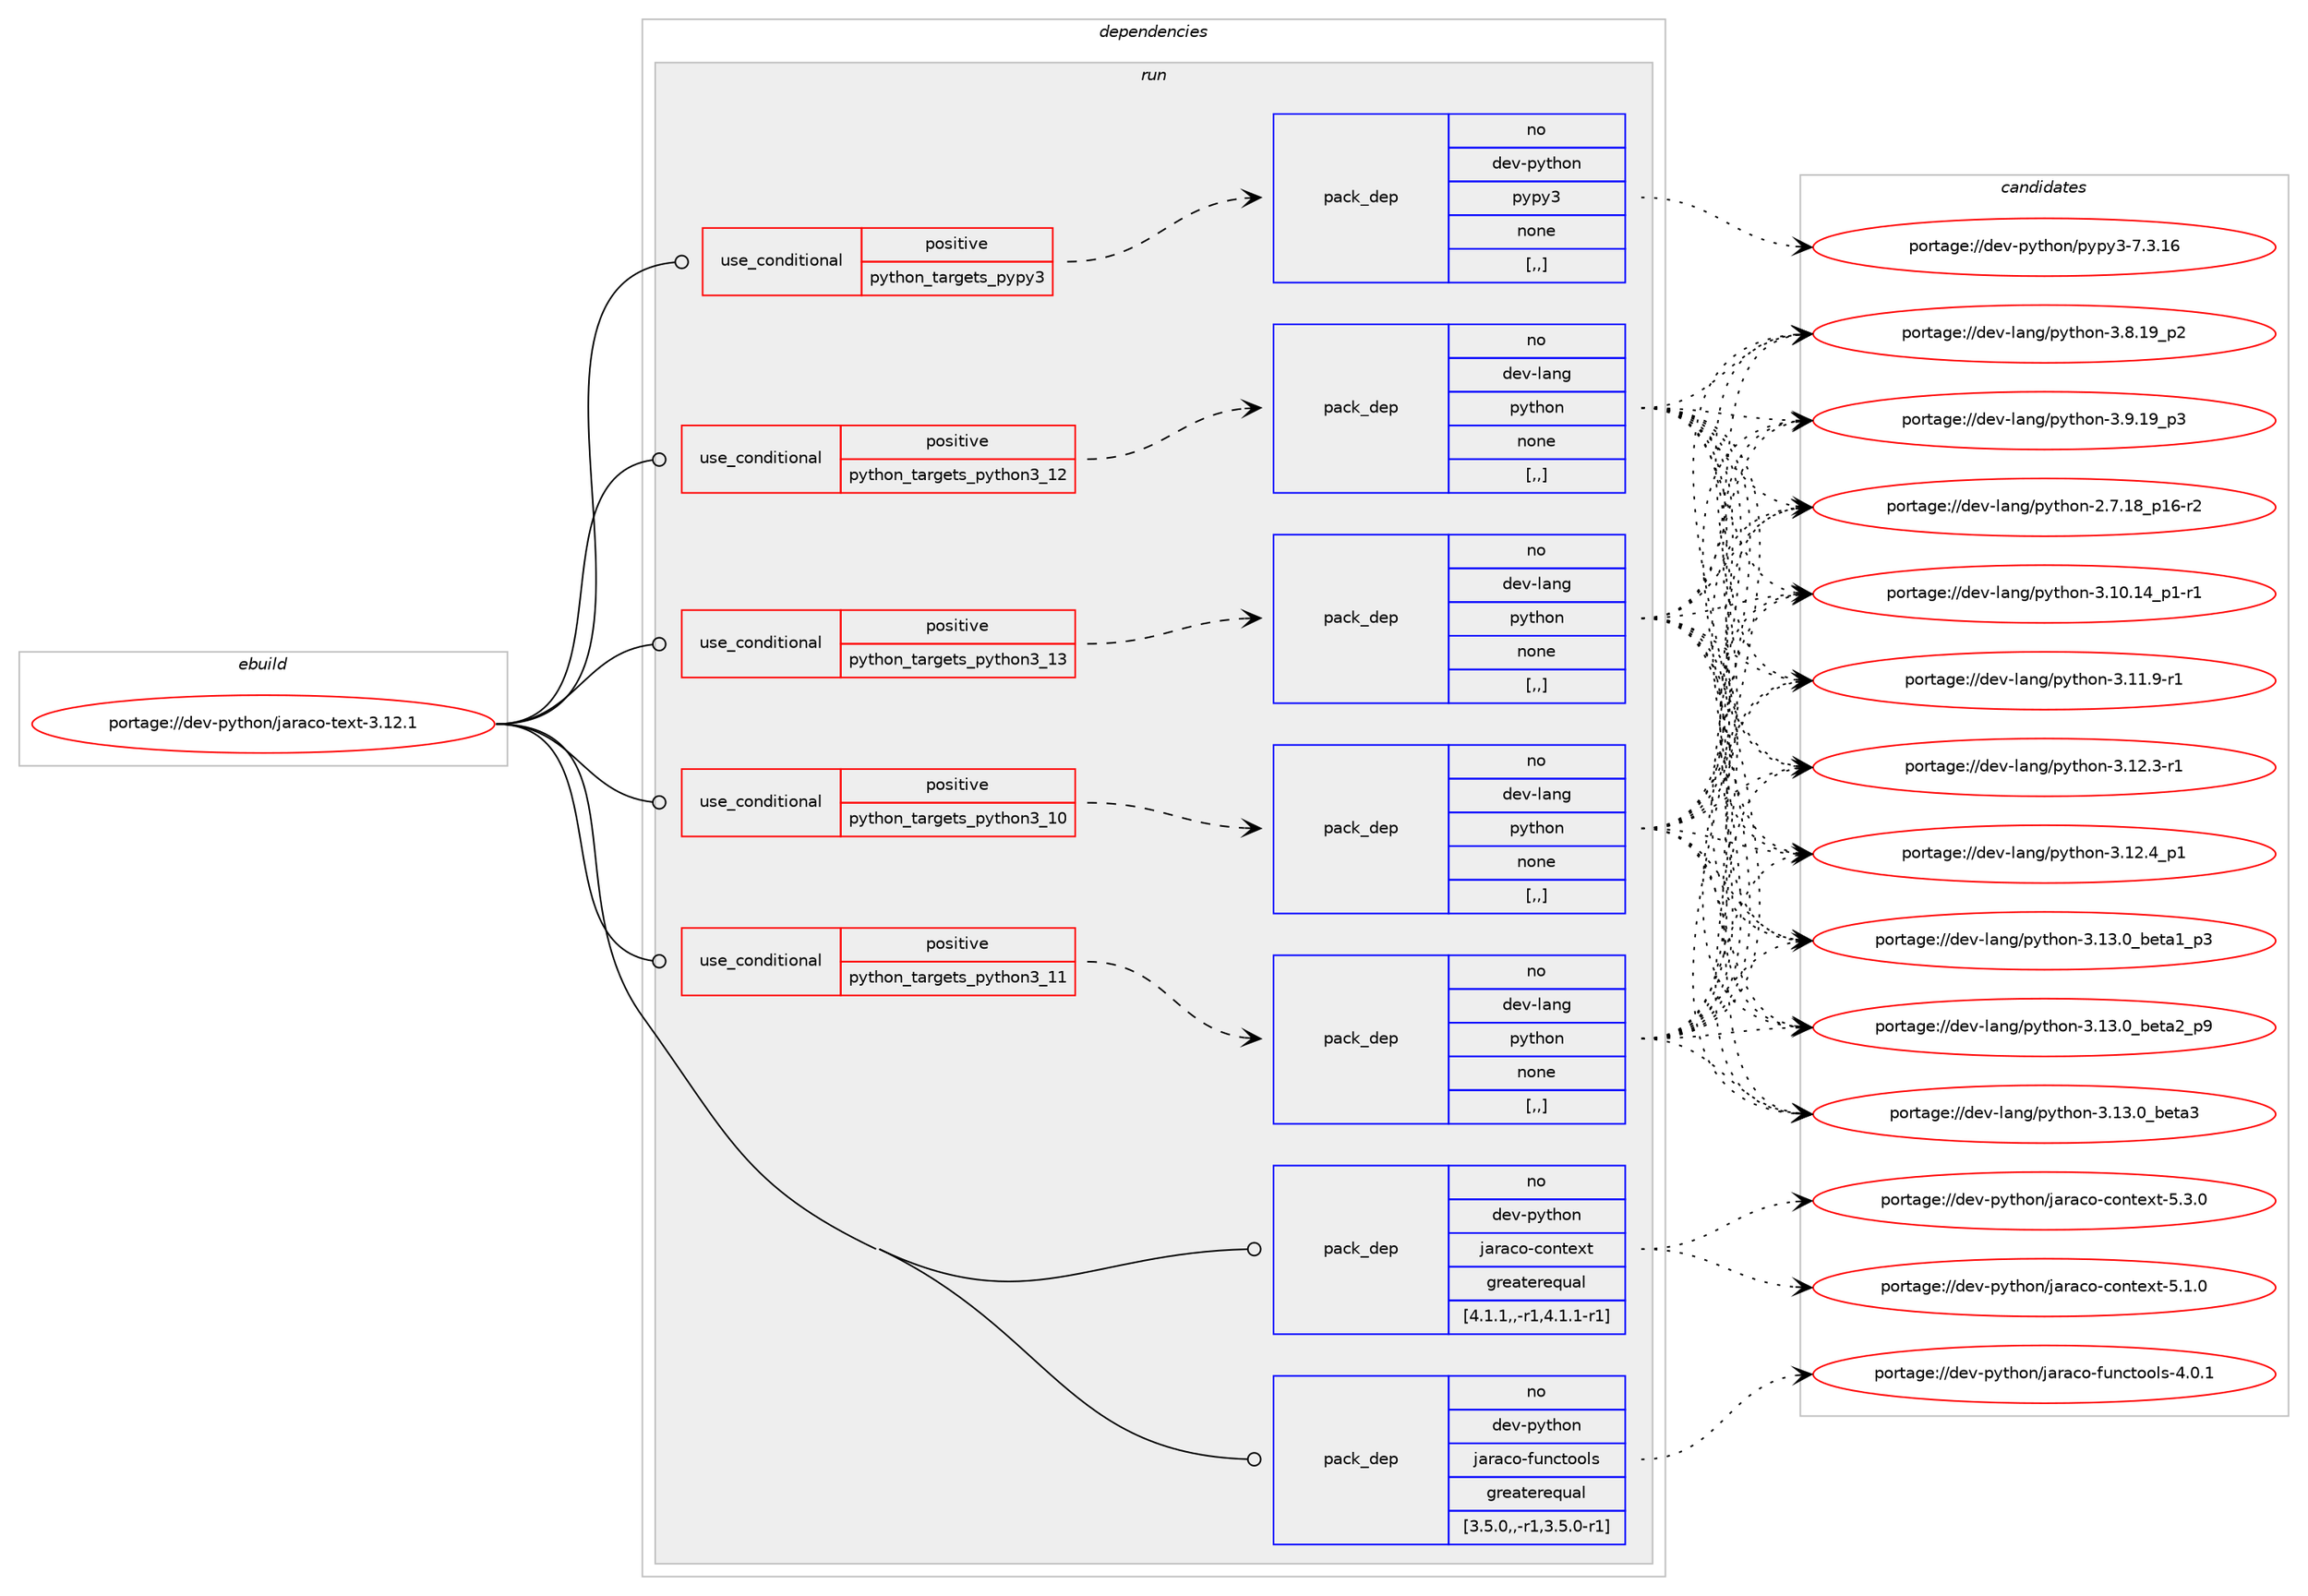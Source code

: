 digraph prolog {

# *************
# Graph options
# *************

newrank=true;
concentrate=true;
compound=true;
graph [rankdir=LR,fontname=Helvetica,fontsize=10,ranksep=1.5];#, ranksep=2.5, nodesep=0.2];
edge  [arrowhead=vee];
node  [fontname=Helvetica,fontsize=10];

# **********
# The ebuild
# **********

subgraph cluster_leftcol {
color=gray;
rank=same;
label=<<i>ebuild</i>>;
id [label="portage://dev-python/jaraco-text-3.12.1", color=red, width=4, href="../dev-python/jaraco-text-3.12.1.svg"];
}

# ****************
# The dependencies
# ****************

subgraph cluster_midcol {
color=gray;
label=<<i>dependencies</i>>;
subgraph cluster_compile {
fillcolor="#eeeeee";
style=filled;
label=<<i>compile</i>>;
}
subgraph cluster_compileandrun {
fillcolor="#eeeeee";
style=filled;
label=<<i>compile and run</i>>;
}
subgraph cluster_run {
fillcolor="#eeeeee";
style=filled;
label=<<i>run</i>>;
subgraph cond32915 {
dependency145500 [label=<<TABLE BORDER="0" CELLBORDER="1" CELLSPACING="0" CELLPADDING="4"><TR><TD ROWSPAN="3" CELLPADDING="10">use_conditional</TD></TR><TR><TD>positive</TD></TR><TR><TD>python_targets_pypy3</TD></TR></TABLE>>, shape=none, color=red];
subgraph pack111370 {
dependency145501 [label=<<TABLE BORDER="0" CELLBORDER="1" CELLSPACING="0" CELLPADDING="4" WIDTH="220"><TR><TD ROWSPAN="6" CELLPADDING="30">pack_dep</TD></TR><TR><TD WIDTH="110">no</TD></TR><TR><TD>dev-python</TD></TR><TR><TD>pypy3</TD></TR><TR><TD>none</TD></TR><TR><TD>[,,]</TD></TR></TABLE>>, shape=none, color=blue];
}
dependency145500:e -> dependency145501:w [weight=20,style="dashed",arrowhead="vee"];
}
id:e -> dependency145500:w [weight=20,style="solid",arrowhead="odot"];
subgraph cond32916 {
dependency145502 [label=<<TABLE BORDER="0" CELLBORDER="1" CELLSPACING="0" CELLPADDING="4"><TR><TD ROWSPAN="3" CELLPADDING="10">use_conditional</TD></TR><TR><TD>positive</TD></TR><TR><TD>python_targets_python3_10</TD></TR></TABLE>>, shape=none, color=red];
subgraph pack111371 {
dependency145503 [label=<<TABLE BORDER="0" CELLBORDER="1" CELLSPACING="0" CELLPADDING="4" WIDTH="220"><TR><TD ROWSPAN="6" CELLPADDING="30">pack_dep</TD></TR><TR><TD WIDTH="110">no</TD></TR><TR><TD>dev-lang</TD></TR><TR><TD>python</TD></TR><TR><TD>none</TD></TR><TR><TD>[,,]</TD></TR></TABLE>>, shape=none, color=blue];
}
dependency145502:e -> dependency145503:w [weight=20,style="dashed",arrowhead="vee"];
}
id:e -> dependency145502:w [weight=20,style="solid",arrowhead="odot"];
subgraph cond32917 {
dependency145504 [label=<<TABLE BORDER="0" CELLBORDER="1" CELLSPACING="0" CELLPADDING="4"><TR><TD ROWSPAN="3" CELLPADDING="10">use_conditional</TD></TR><TR><TD>positive</TD></TR><TR><TD>python_targets_python3_11</TD></TR></TABLE>>, shape=none, color=red];
subgraph pack111372 {
dependency145505 [label=<<TABLE BORDER="0" CELLBORDER="1" CELLSPACING="0" CELLPADDING="4" WIDTH="220"><TR><TD ROWSPAN="6" CELLPADDING="30">pack_dep</TD></TR><TR><TD WIDTH="110">no</TD></TR><TR><TD>dev-lang</TD></TR><TR><TD>python</TD></TR><TR><TD>none</TD></TR><TR><TD>[,,]</TD></TR></TABLE>>, shape=none, color=blue];
}
dependency145504:e -> dependency145505:w [weight=20,style="dashed",arrowhead="vee"];
}
id:e -> dependency145504:w [weight=20,style="solid",arrowhead="odot"];
subgraph cond32918 {
dependency145506 [label=<<TABLE BORDER="0" CELLBORDER="1" CELLSPACING="0" CELLPADDING="4"><TR><TD ROWSPAN="3" CELLPADDING="10">use_conditional</TD></TR><TR><TD>positive</TD></TR><TR><TD>python_targets_python3_12</TD></TR></TABLE>>, shape=none, color=red];
subgraph pack111373 {
dependency145507 [label=<<TABLE BORDER="0" CELLBORDER="1" CELLSPACING="0" CELLPADDING="4" WIDTH="220"><TR><TD ROWSPAN="6" CELLPADDING="30">pack_dep</TD></TR><TR><TD WIDTH="110">no</TD></TR><TR><TD>dev-lang</TD></TR><TR><TD>python</TD></TR><TR><TD>none</TD></TR><TR><TD>[,,]</TD></TR></TABLE>>, shape=none, color=blue];
}
dependency145506:e -> dependency145507:w [weight=20,style="dashed",arrowhead="vee"];
}
id:e -> dependency145506:w [weight=20,style="solid",arrowhead="odot"];
subgraph cond32919 {
dependency145508 [label=<<TABLE BORDER="0" CELLBORDER="1" CELLSPACING="0" CELLPADDING="4"><TR><TD ROWSPAN="3" CELLPADDING="10">use_conditional</TD></TR><TR><TD>positive</TD></TR><TR><TD>python_targets_python3_13</TD></TR></TABLE>>, shape=none, color=red];
subgraph pack111374 {
dependency145509 [label=<<TABLE BORDER="0" CELLBORDER="1" CELLSPACING="0" CELLPADDING="4" WIDTH="220"><TR><TD ROWSPAN="6" CELLPADDING="30">pack_dep</TD></TR><TR><TD WIDTH="110">no</TD></TR><TR><TD>dev-lang</TD></TR><TR><TD>python</TD></TR><TR><TD>none</TD></TR><TR><TD>[,,]</TD></TR></TABLE>>, shape=none, color=blue];
}
dependency145508:e -> dependency145509:w [weight=20,style="dashed",arrowhead="vee"];
}
id:e -> dependency145508:w [weight=20,style="solid",arrowhead="odot"];
subgraph pack111375 {
dependency145510 [label=<<TABLE BORDER="0" CELLBORDER="1" CELLSPACING="0" CELLPADDING="4" WIDTH="220"><TR><TD ROWSPAN="6" CELLPADDING="30">pack_dep</TD></TR><TR><TD WIDTH="110">no</TD></TR><TR><TD>dev-python</TD></TR><TR><TD>jaraco-context</TD></TR><TR><TD>greaterequal</TD></TR><TR><TD>[4.1.1,,-r1,4.1.1-r1]</TD></TR></TABLE>>, shape=none, color=blue];
}
id:e -> dependency145510:w [weight=20,style="solid",arrowhead="odot"];
subgraph pack111376 {
dependency145511 [label=<<TABLE BORDER="0" CELLBORDER="1" CELLSPACING="0" CELLPADDING="4" WIDTH="220"><TR><TD ROWSPAN="6" CELLPADDING="30">pack_dep</TD></TR><TR><TD WIDTH="110">no</TD></TR><TR><TD>dev-python</TD></TR><TR><TD>jaraco-functools</TD></TR><TR><TD>greaterequal</TD></TR><TR><TD>[3.5.0,,-r1,3.5.0-r1]</TD></TR></TABLE>>, shape=none, color=blue];
}
id:e -> dependency145511:w [weight=20,style="solid",arrowhead="odot"];
}
}

# **************
# The candidates
# **************

subgraph cluster_choices {
rank=same;
color=gray;
label=<<i>candidates</i>>;

subgraph choice111370 {
color=black;
nodesep=1;
choice10010111845112121116104111110471121211121215145554651464954 [label="portage://dev-python/pypy3-7.3.16", color=red, width=4,href="../dev-python/pypy3-7.3.16.svg"];
dependency145501:e -> choice10010111845112121116104111110471121211121215145554651464954:w [style=dotted,weight="100"];
}
subgraph choice111371 {
color=black;
nodesep=1;
choice100101118451089711010347112121116104111110455046554649569511249544511450 [label="portage://dev-lang/python-2.7.18_p16-r2", color=red, width=4,href="../dev-lang/python-2.7.18_p16-r2.svg"];
choice100101118451089711010347112121116104111110455146494846495295112494511449 [label="portage://dev-lang/python-3.10.14_p1-r1", color=red, width=4,href="../dev-lang/python-3.10.14_p1-r1.svg"];
choice100101118451089711010347112121116104111110455146494946574511449 [label="portage://dev-lang/python-3.11.9-r1", color=red, width=4,href="../dev-lang/python-3.11.9-r1.svg"];
choice100101118451089711010347112121116104111110455146495046514511449 [label="portage://dev-lang/python-3.12.3-r1", color=red, width=4,href="../dev-lang/python-3.12.3-r1.svg"];
choice100101118451089711010347112121116104111110455146495046529511249 [label="portage://dev-lang/python-3.12.4_p1", color=red, width=4,href="../dev-lang/python-3.12.4_p1.svg"];
choice10010111845108971101034711212111610411111045514649514648959810111697499511251 [label="portage://dev-lang/python-3.13.0_beta1_p3", color=red, width=4,href="../dev-lang/python-3.13.0_beta1_p3.svg"];
choice10010111845108971101034711212111610411111045514649514648959810111697509511257 [label="portage://dev-lang/python-3.13.0_beta2_p9", color=red, width=4,href="../dev-lang/python-3.13.0_beta2_p9.svg"];
choice1001011184510897110103471121211161041111104551464951464895981011169751 [label="portage://dev-lang/python-3.13.0_beta3", color=red, width=4,href="../dev-lang/python-3.13.0_beta3.svg"];
choice100101118451089711010347112121116104111110455146564649579511250 [label="portage://dev-lang/python-3.8.19_p2", color=red, width=4,href="../dev-lang/python-3.8.19_p2.svg"];
choice100101118451089711010347112121116104111110455146574649579511251 [label="portage://dev-lang/python-3.9.19_p3", color=red, width=4,href="../dev-lang/python-3.9.19_p3.svg"];
dependency145503:e -> choice100101118451089711010347112121116104111110455046554649569511249544511450:w [style=dotted,weight="100"];
dependency145503:e -> choice100101118451089711010347112121116104111110455146494846495295112494511449:w [style=dotted,weight="100"];
dependency145503:e -> choice100101118451089711010347112121116104111110455146494946574511449:w [style=dotted,weight="100"];
dependency145503:e -> choice100101118451089711010347112121116104111110455146495046514511449:w [style=dotted,weight="100"];
dependency145503:e -> choice100101118451089711010347112121116104111110455146495046529511249:w [style=dotted,weight="100"];
dependency145503:e -> choice10010111845108971101034711212111610411111045514649514648959810111697499511251:w [style=dotted,weight="100"];
dependency145503:e -> choice10010111845108971101034711212111610411111045514649514648959810111697509511257:w [style=dotted,weight="100"];
dependency145503:e -> choice1001011184510897110103471121211161041111104551464951464895981011169751:w [style=dotted,weight="100"];
dependency145503:e -> choice100101118451089711010347112121116104111110455146564649579511250:w [style=dotted,weight="100"];
dependency145503:e -> choice100101118451089711010347112121116104111110455146574649579511251:w [style=dotted,weight="100"];
}
subgraph choice111372 {
color=black;
nodesep=1;
choice100101118451089711010347112121116104111110455046554649569511249544511450 [label="portage://dev-lang/python-2.7.18_p16-r2", color=red, width=4,href="../dev-lang/python-2.7.18_p16-r2.svg"];
choice100101118451089711010347112121116104111110455146494846495295112494511449 [label="portage://dev-lang/python-3.10.14_p1-r1", color=red, width=4,href="../dev-lang/python-3.10.14_p1-r1.svg"];
choice100101118451089711010347112121116104111110455146494946574511449 [label="portage://dev-lang/python-3.11.9-r1", color=red, width=4,href="../dev-lang/python-3.11.9-r1.svg"];
choice100101118451089711010347112121116104111110455146495046514511449 [label="portage://dev-lang/python-3.12.3-r1", color=red, width=4,href="../dev-lang/python-3.12.3-r1.svg"];
choice100101118451089711010347112121116104111110455146495046529511249 [label="portage://dev-lang/python-3.12.4_p1", color=red, width=4,href="../dev-lang/python-3.12.4_p1.svg"];
choice10010111845108971101034711212111610411111045514649514648959810111697499511251 [label="portage://dev-lang/python-3.13.0_beta1_p3", color=red, width=4,href="../dev-lang/python-3.13.0_beta1_p3.svg"];
choice10010111845108971101034711212111610411111045514649514648959810111697509511257 [label="portage://dev-lang/python-3.13.0_beta2_p9", color=red, width=4,href="../dev-lang/python-3.13.0_beta2_p9.svg"];
choice1001011184510897110103471121211161041111104551464951464895981011169751 [label="portage://dev-lang/python-3.13.0_beta3", color=red, width=4,href="../dev-lang/python-3.13.0_beta3.svg"];
choice100101118451089711010347112121116104111110455146564649579511250 [label="portage://dev-lang/python-3.8.19_p2", color=red, width=4,href="../dev-lang/python-3.8.19_p2.svg"];
choice100101118451089711010347112121116104111110455146574649579511251 [label="portage://dev-lang/python-3.9.19_p3", color=red, width=4,href="../dev-lang/python-3.9.19_p3.svg"];
dependency145505:e -> choice100101118451089711010347112121116104111110455046554649569511249544511450:w [style=dotted,weight="100"];
dependency145505:e -> choice100101118451089711010347112121116104111110455146494846495295112494511449:w [style=dotted,weight="100"];
dependency145505:e -> choice100101118451089711010347112121116104111110455146494946574511449:w [style=dotted,weight="100"];
dependency145505:e -> choice100101118451089711010347112121116104111110455146495046514511449:w [style=dotted,weight="100"];
dependency145505:e -> choice100101118451089711010347112121116104111110455146495046529511249:w [style=dotted,weight="100"];
dependency145505:e -> choice10010111845108971101034711212111610411111045514649514648959810111697499511251:w [style=dotted,weight="100"];
dependency145505:e -> choice10010111845108971101034711212111610411111045514649514648959810111697509511257:w [style=dotted,weight="100"];
dependency145505:e -> choice1001011184510897110103471121211161041111104551464951464895981011169751:w [style=dotted,weight="100"];
dependency145505:e -> choice100101118451089711010347112121116104111110455146564649579511250:w [style=dotted,weight="100"];
dependency145505:e -> choice100101118451089711010347112121116104111110455146574649579511251:w [style=dotted,weight="100"];
}
subgraph choice111373 {
color=black;
nodesep=1;
choice100101118451089711010347112121116104111110455046554649569511249544511450 [label="portage://dev-lang/python-2.7.18_p16-r2", color=red, width=4,href="../dev-lang/python-2.7.18_p16-r2.svg"];
choice100101118451089711010347112121116104111110455146494846495295112494511449 [label="portage://dev-lang/python-3.10.14_p1-r1", color=red, width=4,href="../dev-lang/python-3.10.14_p1-r1.svg"];
choice100101118451089711010347112121116104111110455146494946574511449 [label="portage://dev-lang/python-3.11.9-r1", color=red, width=4,href="../dev-lang/python-3.11.9-r1.svg"];
choice100101118451089711010347112121116104111110455146495046514511449 [label="portage://dev-lang/python-3.12.3-r1", color=red, width=4,href="../dev-lang/python-3.12.3-r1.svg"];
choice100101118451089711010347112121116104111110455146495046529511249 [label="portage://dev-lang/python-3.12.4_p1", color=red, width=4,href="../dev-lang/python-3.12.4_p1.svg"];
choice10010111845108971101034711212111610411111045514649514648959810111697499511251 [label="portage://dev-lang/python-3.13.0_beta1_p3", color=red, width=4,href="../dev-lang/python-3.13.0_beta1_p3.svg"];
choice10010111845108971101034711212111610411111045514649514648959810111697509511257 [label="portage://dev-lang/python-3.13.0_beta2_p9", color=red, width=4,href="../dev-lang/python-3.13.0_beta2_p9.svg"];
choice1001011184510897110103471121211161041111104551464951464895981011169751 [label="portage://dev-lang/python-3.13.0_beta3", color=red, width=4,href="../dev-lang/python-3.13.0_beta3.svg"];
choice100101118451089711010347112121116104111110455146564649579511250 [label="portage://dev-lang/python-3.8.19_p2", color=red, width=4,href="../dev-lang/python-3.8.19_p2.svg"];
choice100101118451089711010347112121116104111110455146574649579511251 [label="portage://dev-lang/python-3.9.19_p3", color=red, width=4,href="../dev-lang/python-3.9.19_p3.svg"];
dependency145507:e -> choice100101118451089711010347112121116104111110455046554649569511249544511450:w [style=dotted,weight="100"];
dependency145507:e -> choice100101118451089711010347112121116104111110455146494846495295112494511449:w [style=dotted,weight="100"];
dependency145507:e -> choice100101118451089711010347112121116104111110455146494946574511449:w [style=dotted,weight="100"];
dependency145507:e -> choice100101118451089711010347112121116104111110455146495046514511449:w [style=dotted,weight="100"];
dependency145507:e -> choice100101118451089711010347112121116104111110455146495046529511249:w [style=dotted,weight="100"];
dependency145507:e -> choice10010111845108971101034711212111610411111045514649514648959810111697499511251:w [style=dotted,weight="100"];
dependency145507:e -> choice10010111845108971101034711212111610411111045514649514648959810111697509511257:w [style=dotted,weight="100"];
dependency145507:e -> choice1001011184510897110103471121211161041111104551464951464895981011169751:w [style=dotted,weight="100"];
dependency145507:e -> choice100101118451089711010347112121116104111110455146564649579511250:w [style=dotted,weight="100"];
dependency145507:e -> choice100101118451089711010347112121116104111110455146574649579511251:w [style=dotted,weight="100"];
}
subgraph choice111374 {
color=black;
nodesep=1;
choice100101118451089711010347112121116104111110455046554649569511249544511450 [label="portage://dev-lang/python-2.7.18_p16-r2", color=red, width=4,href="../dev-lang/python-2.7.18_p16-r2.svg"];
choice100101118451089711010347112121116104111110455146494846495295112494511449 [label="portage://dev-lang/python-3.10.14_p1-r1", color=red, width=4,href="../dev-lang/python-3.10.14_p1-r1.svg"];
choice100101118451089711010347112121116104111110455146494946574511449 [label="portage://dev-lang/python-3.11.9-r1", color=red, width=4,href="../dev-lang/python-3.11.9-r1.svg"];
choice100101118451089711010347112121116104111110455146495046514511449 [label="portage://dev-lang/python-3.12.3-r1", color=red, width=4,href="../dev-lang/python-3.12.3-r1.svg"];
choice100101118451089711010347112121116104111110455146495046529511249 [label="portage://dev-lang/python-3.12.4_p1", color=red, width=4,href="../dev-lang/python-3.12.4_p1.svg"];
choice10010111845108971101034711212111610411111045514649514648959810111697499511251 [label="portage://dev-lang/python-3.13.0_beta1_p3", color=red, width=4,href="../dev-lang/python-3.13.0_beta1_p3.svg"];
choice10010111845108971101034711212111610411111045514649514648959810111697509511257 [label="portage://dev-lang/python-3.13.0_beta2_p9", color=red, width=4,href="../dev-lang/python-3.13.0_beta2_p9.svg"];
choice1001011184510897110103471121211161041111104551464951464895981011169751 [label="portage://dev-lang/python-3.13.0_beta3", color=red, width=4,href="../dev-lang/python-3.13.0_beta3.svg"];
choice100101118451089711010347112121116104111110455146564649579511250 [label="portage://dev-lang/python-3.8.19_p2", color=red, width=4,href="../dev-lang/python-3.8.19_p2.svg"];
choice100101118451089711010347112121116104111110455146574649579511251 [label="portage://dev-lang/python-3.9.19_p3", color=red, width=4,href="../dev-lang/python-3.9.19_p3.svg"];
dependency145509:e -> choice100101118451089711010347112121116104111110455046554649569511249544511450:w [style=dotted,weight="100"];
dependency145509:e -> choice100101118451089711010347112121116104111110455146494846495295112494511449:w [style=dotted,weight="100"];
dependency145509:e -> choice100101118451089711010347112121116104111110455146494946574511449:w [style=dotted,weight="100"];
dependency145509:e -> choice100101118451089711010347112121116104111110455146495046514511449:w [style=dotted,weight="100"];
dependency145509:e -> choice100101118451089711010347112121116104111110455146495046529511249:w [style=dotted,weight="100"];
dependency145509:e -> choice10010111845108971101034711212111610411111045514649514648959810111697499511251:w [style=dotted,weight="100"];
dependency145509:e -> choice10010111845108971101034711212111610411111045514649514648959810111697509511257:w [style=dotted,weight="100"];
dependency145509:e -> choice1001011184510897110103471121211161041111104551464951464895981011169751:w [style=dotted,weight="100"];
dependency145509:e -> choice100101118451089711010347112121116104111110455146564649579511250:w [style=dotted,weight="100"];
dependency145509:e -> choice100101118451089711010347112121116104111110455146574649579511251:w [style=dotted,weight="100"];
}
subgraph choice111375 {
color=black;
nodesep=1;
choice10010111845112121116104111110471069711497991114599111110116101120116455346494648 [label="portage://dev-python/jaraco-context-5.1.0", color=red, width=4,href="../dev-python/jaraco-context-5.1.0.svg"];
choice10010111845112121116104111110471069711497991114599111110116101120116455346514648 [label="portage://dev-python/jaraco-context-5.3.0", color=red, width=4,href="../dev-python/jaraco-context-5.3.0.svg"];
dependency145510:e -> choice10010111845112121116104111110471069711497991114599111110116101120116455346494648:w [style=dotted,weight="100"];
dependency145510:e -> choice10010111845112121116104111110471069711497991114599111110116101120116455346514648:w [style=dotted,weight="100"];
}
subgraph choice111376 {
color=black;
nodesep=1;
choice10010111845112121116104111110471069711497991114510211711099116111111108115455246484649 [label="portage://dev-python/jaraco-functools-4.0.1", color=red, width=4,href="../dev-python/jaraco-functools-4.0.1.svg"];
dependency145511:e -> choice10010111845112121116104111110471069711497991114510211711099116111111108115455246484649:w [style=dotted,weight="100"];
}
}

}
